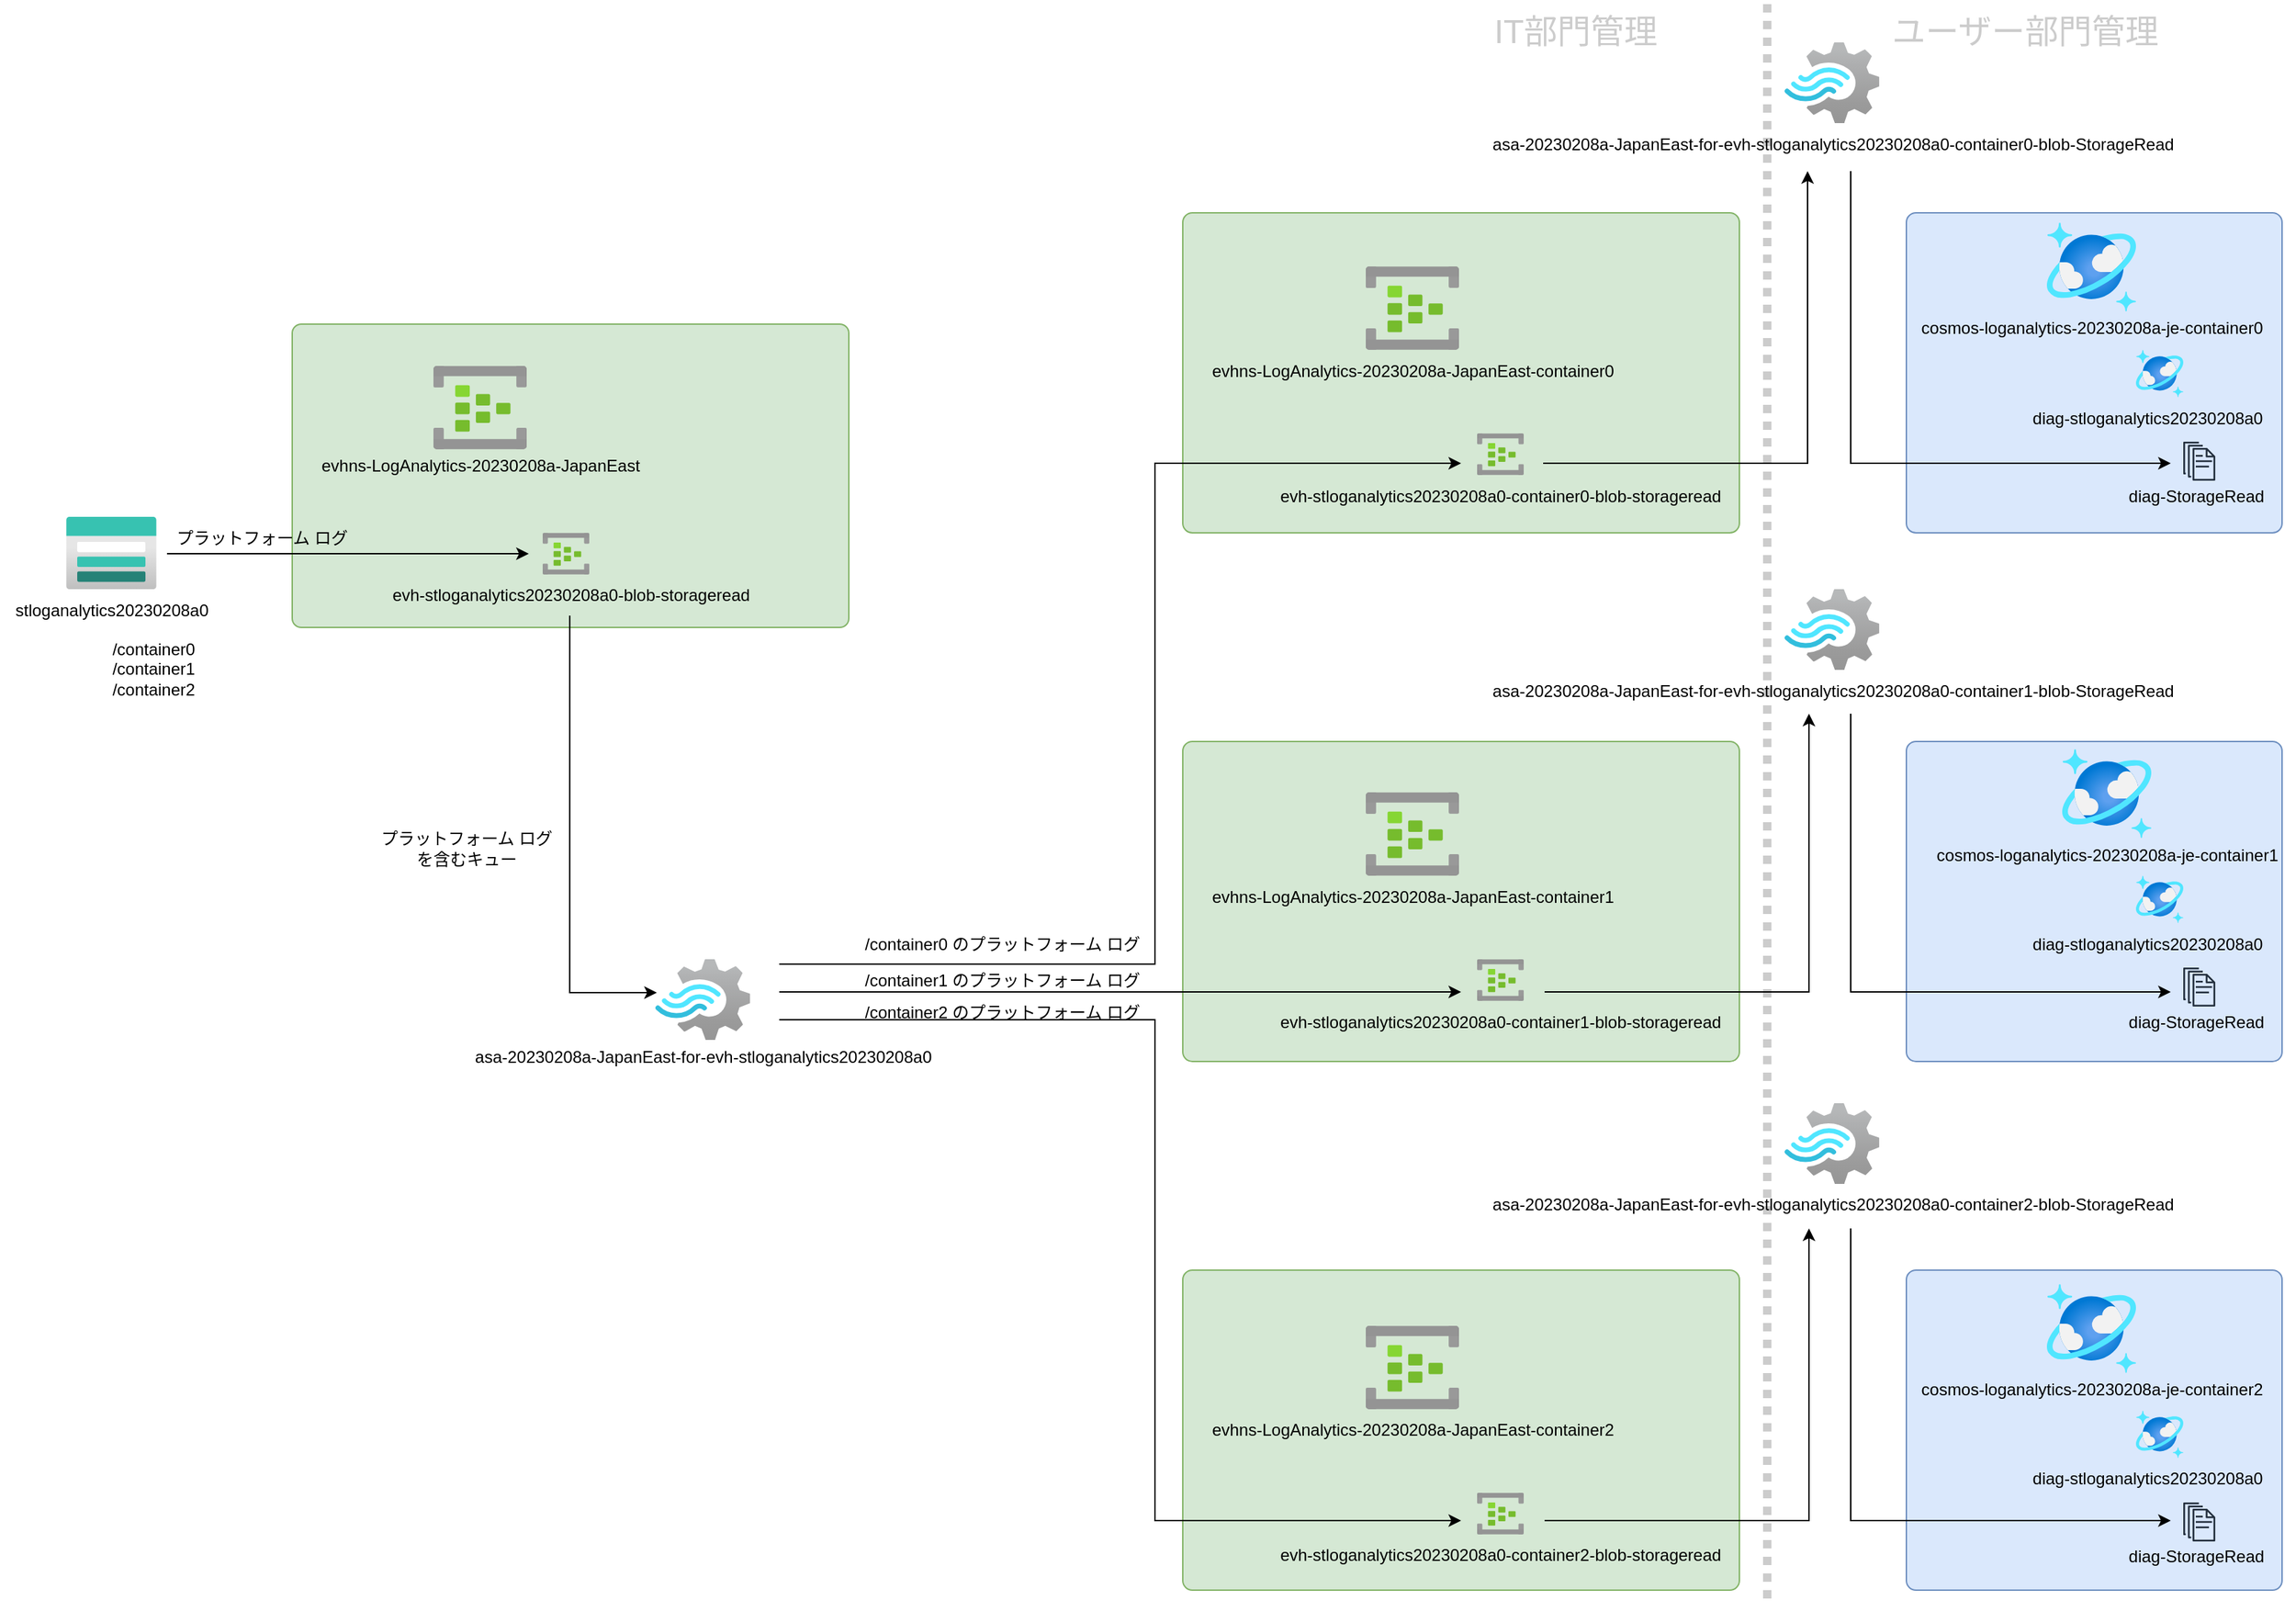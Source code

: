 <mxfile version="20.8.16" type="device"><diagram name="Page-1" id="PZ0R6XRBwyzeEu-amtMe"><mxGraphModel dx="568" dy="372" grid="1" gridSize="10" guides="1" tooltips="1" connect="1" arrows="1" fold="1" page="1" pageScale="1" pageWidth="1654" pageHeight="1169" math="0" shadow="0"><root><mxCell id="0"/><mxCell id="1" parent="0"/><mxCell id="VyJ30scYD1uL5-Xaa84x-81" value="" style="edgeStyle=none;orthogonalLoop=1;jettySize=auto;html=1;rounded=0;endArrow=none;endFill=0;strokeWidth=6;dashed=1;strokeColor=#CCCCCC;dashPattern=1 1;" edge="1" parent="1"><mxGeometry width="80" relative="1" as="geometry"><mxPoint x="1270" y="10" as="sourcePoint"/><mxPoint x="1270" y="1160" as="targetPoint"/><Array as="points"/></mxGeometry></mxCell><mxCell id="VyJ30scYD1uL5-Xaa84x-74" value="" style="rounded=1;whiteSpace=wrap;html=1;fillColor=#d5e8d4;strokeColor=#82b366;arcSize=3;fillStyle=auto;" vertex="1" parent="1"><mxGeometry x="210" y="240" width="400" height="218" as="geometry"/></mxCell><mxCell id="VyJ30scYD1uL5-Xaa84x-73" value="" style="rounded=1;whiteSpace=wrap;html=1;fillColor=#d5e8d4;strokeColor=#82b366;arcSize=3;fillStyle=auto;" vertex="1" parent="1"><mxGeometry x="850" y="920" width="400" height="230" as="geometry"/></mxCell><mxCell id="VyJ30scYD1uL5-Xaa84x-71" value="" style="rounded=1;whiteSpace=wrap;html=1;fillColor=#d5e8d4;strokeColor=#82b366;arcSize=3;fillStyle=auto;" vertex="1" parent="1"><mxGeometry x="850" y="160" width="400" height="230" as="geometry"/></mxCell><mxCell id="VyJ30scYD1uL5-Xaa84x-70" value="" style="rounded=1;whiteSpace=wrap;html=1;fillColor=#d5e8d4;strokeColor=#82b366;arcSize=3;fillStyle=auto;" vertex="1" parent="1"><mxGeometry x="850" y="540" width="400" height="230" as="geometry"/></mxCell><mxCell id="VyJ30scYD1uL5-Xaa84x-69" value="" style="rounded=1;whiteSpace=wrap;html=1;fillColor=#dae8fc;strokeColor=#6c8ebf;arcSize=3;fillStyle=auto;" vertex="1" parent="1"><mxGeometry x="1370" y="920" width="270" height="230" as="geometry"/></mxCell><mxCell id="VyJ30scYD1uL5-Xaa84x-68" value="" style="rounded=1;whiteSpace=wrap;html=1;fillColor=#dae8fc;strokeColor=#6c8ebf;arcSize=3;fillStyle=auto;" vertex="1" parent="1"><mxGeometry x="1370" y="540" width="270" height="230" as="geometry"/></mxCell><mxCell id="VyJ30scYD1uL5-Xaa84x-67" value="" style="rounded=1;whiteSpace=wrap;html=1;fillColor=#dae8fc;strokeColor=#6c8ebf;arcSize=3;fillStyle=auto;" vertex="1" parent="1"><mxGeometry x="1370" y="160" width="270" height="230" as="geometry"/></mxCell><mxCell id="VyJ30scYD1uL5-Xaa84x-1" value="" style="aspect=fixed;html=1;points=[];align=center;image;fontSize=12;image=img/lib/azure2/storage/Storage_Accounts.svg;" vertex="1" parent="1"><mxGeometry x="47.5" y="378.5" width="65" height="52" as="geometry"/></mxCell><mxCell id="VyJ30scYD1uL5-Xaa84x-2" value="" style="aspect=fixed;html=1;points=[];align=center;image;fontSize=12;image=img/lib/azure2/analytics/Event_Hubs.svg;" vertex="1" parent="1"><mxGeometry x="311.5" y="270" width="67" height="60" as="geometry"/></mxCell><mxCell id="VyJ30scYD1uL5-Xaa84x-3" value="" style="aspect=fixed;html=1;points=[];align=center;image;fontSize=12;image=img/lib/azure2/iot/Event_Hubs.svg;" vertex="1" parent="1"><mxGeometry x="390" y="390" width="33.5" height="30" as="geometry"/></mxCell><mxCell id="VyJ30scYD1uL5-Xaa84x-4" value="" style="aspect=fixed;html=1;points=[];align=center;image;fontSize=12;image=img/lib/azure2/analytics/Stream_Analytics_Jobs.svg;" vertex="1" parent="1"><mxGeometry x="471" y="696.5" width="68" height="58.0" as="geometry"/></mxCell><mxCell id="VyJ30scYD1uL5-Xaa84x-5" value="" style="aspect=fixed;html=1;points=[];align=center;image;fontSize=12;image=img/lib/azure2/analytics/Event_Hubs.svg;" vertex="1" parent="1"><mxGeometry x="981.5" y="198.5" width="67" height="60" as="geometry"/></mxCell><mxCell id="VyJ30scYD1uL5-Xaa84x-6" value="" style="aspect=fixed;html=1;points=[];align=center;image;fontSize=12;image=img/lib/azure2/iot/Event_Hubs.svg;" vertex="1" parent="1"><mxGeometry x="1061.5" y="318.5" width="33.5" height="30" as="geometry"/></mxCell><mxCell id="VyJ30scYD1uL5-Xaa84x-10" value="" style="aspect=fixed;html=1;points=[];align=center;image;fontSize=12;image=img/lib/azure2/analytics/Stream_Analytics_Jobs.svg;" vertex="1" parent="1"><mxGeometry x="1282.5" y="37.5" width="68" height="58.0" as="geometry"/></mxCell><mxCell id="VyJ30scYD1uL5-Xaa84x-12" value="" style="aspect=fixed;html=1;points=[];align=center;image;fontSize=12;image=img/lib/azure2/databases/Azure_Cosmos_DB.svg;" vertex="1" parent="1"><mxGeometry x="1471" y="167" width="64" height="64" as="geometry"/></mxCell><mxCell id="VyJ30scYD1uL5-Xaa84x-15" value="stloganalytics20230208a0" style="text;html=1;align=center;verticalAlign=middle;resizable=0;points=[];autosize=1;strokeColor=none;fillColor=none;" vertex="1" parent="1"><mxGeometry y="430.5" width="160" height="30" as="geometry"/></mxCell><mxCell id="VyJ30scYD1uL5-Xaa84x-16" value="evhns-LogAnalytics-20230208a-JapanEast" style="text;html=1;align=center;verticalAlign=middle;resizable=0;points=[];autosize=1;strokeColor=none;fillColor=none;" vertex="1" parent="1"><mxGeometry x="220" y="327" width="250" height="30" as="geometry"/></mxCell><mxCell id="VyJ30scYD1uL5-Xaa84x-17" value="evh-stloganalytics20230208a0-blob-storageread" style="text;html=1;align=center;verticalAlign=middle;resizable=0;points=[];autosize=1;strokeColor=none;fillColor=none;" vertex="1" parent="1"><mxGeometry x="270" y="420" width="280" height="30" as="geometry"/></mxCell><mxCell id="VyJ30scYD1uL5-Xaa84x-18" value="asa-20230208a-JapanEast-for-evh-stloganalytics20230208a0" style="text;html=1;align=center;verticalAlign=middle;resizable=0;points=[];autosize=1;strokeColor=none;fillColor=none;" vertex="1" parent="1"><mxGeometry x="330" y="751.5" width="350" height="30" as="geometry"/></mxCell><mxCell id="VyJ30scYD1uL5-Xaa84x-19" value="evhns-LogAnalytics-20230208a-JapanEast-container0" style="text;html=1;align=center;verticalAlign=middle;resizable=0;points=[];autosize=1;strokeColor=none;fillColor=none;" vertex="1" parent="1"><mxGeometry x="860" y="258.5" width="310" height="30" as="geometry"/></mxCell><mxCell id="VyJ30scYD1uL5-Xaa84x-20" value="evh-stloganalytics20230208a0-container0-blob-storageread" style="text;html=1;align=center;verticalAlign=middle;resizable=0;points=[];autosize=1;strokeColor=none;fillColor=none;" vertex="1" parent="1"><mxGeometry x="908.25" y="348.5" width="340" height="30" as="geometry"/></mxCell><mxCell id="VyJ30scYD1uL5-Xaa84x-21" value="" style="aspect=fixed;html=1;points=[];align=center;image;fontSize=12;image=img/lib/azure2/analytics/Event_Hubs.svg;" vertex="1" parent="1"><mxGeometry x="981.5" y="576.5" width="67" height="60" as="geometry"/></mxCell><mxCell id="VyJ30scYD1uL5-Xaa84x-22" value="" style="aspect=fixed;html=1;points=[];align=center;image;fontSize=12;image=img/lib/azure2/iot/Event_Hubs.svg;" vertex="1" parent="1"><mxGeometry x="1061.5" y="696.5" width="33.5" height="30" as="geometry"/></mxCell><mxCell id="VyJ30scYD1uL5-Xaa84x-23" value="evhns-LogAnalytics-20230208a-JapanEast-container1" style="text;html=1;align=center;verticalAlign=middle;resizable=0;points=[];autosize=1;strokeColor=none;fillColor=none;" vertex="1" parent="1"><mxGeometry x="860" y="636.5" width="310" height="30" as="geometry"/></mxCell><mxCell id="VyJ30scYD1uL5-Xaa84x-24" value="evh-stloganalytics20230208a0-container1-blob-storageread" style="text;html=1;align=center;verticalAlign=middle;resizable=0;points=[];autosize=1;strokeColor=none;fillColor=none;" vertex="1" parent="1"><mxGeometry x="908.25" y="726.5" width="340" height="30" as="geometry"/></mxCell><mxCell id="VyJ30scYD1uL5-Xaa84x-25" value="" style="aspect=fixed;html=1;points=[];align=center;image;fontSize=12;image=img/lib/azure2/analytics/Event_Hubs.svg;" vertex="1" parent="1"><mxGeometry x="981.5" y="960" width="67" height="60" as="geometry"/></mxCell><mxCell id="VyJ30scYD1uL5-Xaa84x-26" value="" style="aspect=fixed;html=1;points=[];align=center;image;fontSize=12;image=img/lib/azure2/iot/Event_Hubs.svg;" vertex="1" parent="1"><mxGeometry x="1061.5" y="1080" width="33.5" height="30" as="geometry"/></mxCell><mxCell id="VyJ30scYD1uL5-Xaa84x-27" value="evhns-LogAnalytics-20230208a-JapanEast-container2" style="text;html=1;align=center;verticalAlign=middle;resizable=0;points=[];autosize=1;strokeColor=none;fillColor=none;" vertex="1" parent="1"><mxGeometry x="860" y="1020" width="310" height="30" as="geometry"/></mxCell><mxCell id="VyJ30scYD1uL5-Xaa84x-28" value="evh-stloganalytics20230208a0-container2-blob-storageread" style="text;html=1;align=center;verticalAlign=middle;resizable=0;points=[];autosize=1;strokeColor=none;fillColor=none;" vertex="1" parent="1"><mxGeometry x="908.25" y="1110" width="340" height="30" as="geometry"/></mxCell><mxCell id="VyJ30scYD1uL5-Xaa84x-29" value="asa-20230208a-JapanEast-for-evh-stloganalytics20230208a0-container0-blob-StorageRead" style="text;html=1;align=center;verticalAlign=middle;resizable=0;points=[];autosize=1;strokeColor=none;fillColor=none;" vertex="1" parent="1"><mxGeometry x="1061.5" y="95.5" width="510" height="30" as="geometry"/></mxCell><mxCell id="VyJ30scYD1uL5-Xaa84x-30" value="cosmos-loganalytics-20230208a-je-container0" style="text;html=1;align=center;verticalAlign=middle;resizable=0;points=[];autosize=1;strokeColor=none;fillColor=none;" vertex="1" parent="1"><mxGeometry x="1368" y="228" width="270" height="30" as="geometry"/></mxCell><mxCell id="VyJ30scYD1uL5-Xaa84x-31" value="" style="aspect=fixed;html=1;points=[];align=center;image;fontSize=12;image=img/lib/azure2/analytics/Stream_Analytics_Jobs.svg;" vertex="1" parent="1"><mxGeometry x="1282.5" y="430.5" width="68" height="58.0" as="geometry"/></mxCell><mxCell id="VyJ30scYD1uL5-Xaa84x-32" value="" style="aspect=fixed;html=1;points=[];align=center;image;fontSize=12;image=img/lib/azure2/databases/Azure_Cosmos_DB.svg;" vertex="1" parent="1"><mxGeometry x="1482" y="545.5" width="64" height="64" as="geometry"/></mxCell><mxCell id="VyJ30scYD1uL5-Xaa84x-33" value="asa-20230208a-JapanEast-for-evh-stloganalytics20230208a0-container1-blob-StorageRead" style="text;html=1;align=center;verticalAlign=middle;resizable=0;points=[];autosize=1;strokeColor=none;fillColor=none;" vertex="1" parent="1"><mxGeometry x="1061.5" y="488.5" width="510" height="30" as="geometry"/></mxCell><mxCell id="VyJ30scYD1uL5-Xaa84x-34" value="cosmos-loganalytics-20230208a-je-container1" style="text;html=1;align=center;verticalAlign=middle;resizable=0;points=[];autosize=1;strokeColor=none;fillColor=none;" vertex="1" parent="1"><mxGeometry x="1379" y="606.5" width="270" height="30" as="geometry"/></mxCell><mxCell id="VyJ30scYD1uL5-Xaa84x-35" value="" style="aspect=fixed;html=1;points=[];align=center;image;fontSize=12;image=img/lib/azure2/analytics/Stream_Analytics_Jobs.svg;" vertex="1" parent="1"><mxGeometry x="1282.5" y="800" width="68" height="58.0" as="geometry"/></mxCell><mxCell id="VyJ30scYD1uL5-Xaa84x-36" value="" style="aspect=fixed;html=1;points=[];align=center;image;fontSize=12;image=img/lib/azure2/databases/Azure_Cosmos_DB.svg;" vertex="1" parent="1"><mxGeometry x="1471" y="930" width="64" height="64" as="geometry"/></mxCell><mxCell id="VyJ30scYD1uL5-Xaa84x-37" value="asa-20230208a-JapanEast-for-evh-stloganalytics20230208a0-container2-blob-StorageRead" style="text;html=1;align=center;verticalAlign=middle;resizable=0;points=[];autosize=1;strokeColor=none;fillColor=none;" vertex="1" parent="1"><mxGeometry x="1061.5" y="858" width="510" height="30" as="geometry"/></mxCell><mxCell id="VyJ30scYD1uL5-Xaa84x-38" value="cosmos-loganalytics-20230208a-je-container2" style="text;html=1;align=center;verticalAlign=middle;resizable=0;points=[];autosize=1;strokeColor=none;fillColor=none;" vertex="1" parent="1"><mxGeometry x="1368" y="991" width="270" height="30" as="geometry"/></mxCell><mxCell id="VyJ30scYD1uL5-Xaa84x-39" value="" style="aspect=fixed;html=1;points=[];align=center;image;fontSize=12;image=img/lib/azure2/databases/Azure_Cosmos_DB.svg;" vertex="1" parent="1"><mxGeometry x="1535" y="258.5" width="34" height="34" as="geometry"/></mxCell><mxCell id="VyJ30scYD1uL5-Xaa84x-40" value="diag-stloganalytics20230208a0" style="text;html=1;align=center;verticalAlign=middle;resizable=0;points=[];autosize=1;strokeColor=none;fillColor=none;" vertex="1" parent="1"><mxGeometry x="1448" y="292.5" width="190" height="30" as="geometry"/></mxCell><mxCell id="VyJ30scYD1uL5-Xaa84x-41" value="" style="sketch=0;outlineConnect=0;fontColor=#232F3E;gradientColor=none;fillColor=#232F3D;strokeColor=none;dashed=0;verticalLabelPosition=bottom;verticalAlign=top;align=center;html=1;fontSize=12;fontStyle=0;aspect=fixed;pointerEvents=1;shape=mxgraph.aws4.documents;" vertex="1" parent="1"><mxGeometry x="1569" y="324.5" width="22.97" height="28" as="geometry"/></mxCell><mxCell id="VyJ30scYD1uL5-Xaa84x-42" value="diag-StorageRead" style="text;html=1;align=center;verticalAlign=middle;resizable=0;points=[];autosize=1;strokeColor=none;fillColor=none;" vertex="1" parent="1"><mxGeometry x="1518" y="348.5" width="120" height="30" as="geometry"/></mxCell><mxCell id="VyJ30scYD1uL5-Xaa84x-43" value="" style="aspect=fixed;html=1;points=[];align=center;image;fontSize=12;image=img/lib/azure2/databases/Azure_Cosmos_DB.svg;" vertex="1" parent="1"><mxGeometry x="1535" y="636.5" width="34" height="34" as="geometry"/></mxCell><mxCell id="VyJ30scYD1uL5-Xaa84x-44" value="diag-stloganalytics20230208a0" style="text;html=1;align=center;verticalAlign=middle;resizable=0;points=[];autosize=1;strokeColor=none;fillColor=none;" vertex="1" parent="1"><mxGeometry x="1448" y="670.5" width="190" height="30" as="geometry"/></mxCell><mxCell id="VyJ30scYD1uL5-Xaa84x-45" value="" style="sketch=0;outlineConnect=0;fontColor=#232F3E;gradientColor=none;fillColor=#232F3D;strokeColor=none;dashed=0;verticalLabelPosition=bottom;verticalAlign=top;align=center;html=1;fontSize=12;fontStyle=0;aspect=fixed;pointerEvents=1;shape=mxgraph.aws4.documents;" vertex="1" parent="1"><mxGeometry x="1569" y="702.5" width="22.97" height="28" as="geometry"/></mxCell><mxCell id="VyJ30scYD1uL5-Xaa84x-46" value="diag-StorageRead" style="text;html=1;align=center;verticalAlign=middle;resizable=0;points=[];autosize=1;strokeColor=none;fillColor=none;" vertex="1" parent="1"><mxGeometry x="1518" y="726.5" width="120" height="30" as="geometry"/></mxCell><mxCell id="VyJ30scYD1uL5-Xaa84x-47" value="" style="aspect=fixed;html=1;points=[];align=center;image;fontSize=12;image=img/lib/azure2/databases/Azure_Cosmos_DB.svg;" vertex="1" parent="1"><mxGeometry x="1535" y="1021" width="34" height="34" as="geometry"/></mxCell><mxCell id="VyJ30scYD1uL5-Xaa84x-48" value="diag-stloganalytics20230208a0" style="text;html=1;align=center;verticalAlign=middle;resizable=0;points=[];autosize=1;strokeColor=none;fillColor=none;" vertex="1" parent="1"><mxGeometry x="1448" y="1055" width="190" height="30" as="geometry"/></mxCell><mxCell id="VyJ30scYD1uL5-Xaa84x-49" value="" style="sketch=0;outlineConnect=0;fontColor=#232F3E;gradientColor=none;fillColor=#232F3D;strokeColor=none;dashed=0;verticalLabelPosition=bottom;verticalAlign=top;align=center;html=1;fontSize=12;fontStyle=0;aspect=fixed;pointerEvents=1;shape=mxgraph.aws4.documents;" vertex="1" parent="1"><mxGeometry x="1569" y="1087" width="22.97" height="28" as="geometry"/></mxCell><mxCell id="VyJ30scYD1uL5-Xaa84x-50" value="diag-StorageRead" style="text;html=1;align=center;verticalAlign=middle;resizable=0;points=[];autosize=1;strokeColor=none;fillColor=none;" vertex="1" parent="1"><mxGeometry x="1518" y="1111" width="120" height="30" as="geometry"/></mxCell><mxCell id="VyJ30scYD1uL5-Xaa84x-51" value="" style="edgeStyle=none;orthogonalLoop=1;jettySize=auto;html=1;rounded=0;" edge="1" parent="1"><mxGeometry width="80" relative="1" as="geometry"><mxPoint x="120" y="405" as="sourcePoint"/><mxPoint x="380" y="405" as="targetPoint"/><Array as="points"/></mxGeometry></mxCell><mxCell id="VyJ30scYD1uL5-Xaa84x-52" value="" style="edgeStyle=orthogonalEdgeStyle;orthogonalLoop=1;jettySize=auto;html=1;rounded=0;exitX=0.498;exitY=0.983;exitDx=0;exitDy=0;exitPerimeter=0;entryX=0.015;entryY=0.414;entryDx=0;entryDy=0;entryPerimeter=0;" edge="1" parent="1" source="VyJ30scYD1uL5-Xaa84x-17" target="VyJ30scYD1uL5-Xaa84x-4"><mxGeometry width="80" relative="1" as="geometry"><mxPoint x="850" y="540" as="sourcePoint"/><mxPoint x="930" y="540" as="targetPoint"/></mxGeometry></mxCell><mxCell id="VyJ30scYD1uL5-Xaa84x-53" value="" style="edgeStyle=orthogonalEdgeStyle;orthogonalLoop=1;jettySize=auto;html=1;rounded=0;" edge="1" parent="1"><mxGeometry width="80" relative="1" as="geometry"><mxPoint x="560" y="720" as="sourcePoint"/><mxPoint x="1050" y="720" as="targetPoint"/><Array as="points"><mxPoint x="670" y="720"/></Array></mxGeometry></mxCell><mxCell id="VyJ30scYD1uL5-Xaa84x-54" value="" style="edgeStyle=orthogonalEdgeStyle;orthogonalLoop=1;jettySize=auto;html=1;rounded=0;" edge="1" parent="1"><mxGeometry width="80" relative="1" as="geometry"><mxPoint x="560" y="700" as="sourcePoint"/><mxPoint x="1050" y="340" as="targetPoint"/><Array as="points"><mxPoint x="560" y="700"/><mxPoint x="830" y="700"/><mxPoint x="830" y="340"/></Array></mxGeometry></mxCell><mxCell id="VyJ30scYD1uL5-Xaa84x-55" value="" style="edgeStyle=orthogonalEdgeStyle;orthogonalLoop=1;jettySize=auto;html=1;rounded=0;" edge="1" parent="1"><mxGeometry width="80" relative="1" as="geometry"><mxPoint x="560" y="740" as="sourcePoint"/><mxPoint x="1050" y="1100" as="targetPoint"/><Array as="points"><mxPoint x="830" y="740"/><mxPoint x="830" y="1100"/></Array></mxGeometry></mxCell><mxCell id="VyJ30scYD1uL5-Xaa84x-60" value="" style="edgeStyle=orthogonalEdgeStyle;orthogonalLoop=1;jettySize=auto;html=1;rounded=0;" edge="1" parent="1"><mxGeometry width="80" relative="1" as="geometry"><mxPoint x="1109" y="340" as="sourcePoint"/><mxPoint x="1299" y="130" as="targetPoint"/><Array as="points"><mxPoint x="1299" y="340"/><mxPoint x="1299" y="140"/></Array></mxGeometry></mxCell><mxCell id="VyJ30scYD1uL5-Xaa84x-61" value="" style="edgeStyle=orthogonalEdgeStyle;orthogonalLoop=1;jettySize=auto;html=1;rounded=0;" edge="1" parent="1"><mxGeometry width="80" relative="1" as="geometry"><mxPoint x="1330" y="130" as="sourcePoint"/><mxPoint x="1560" y="340" as="targetPoint"/><Array as="points"><mxPoint x="1330" y="130"/><mxPoint x="1330" y="340"/></Array></mxGeometry></mxCell><mxCell id="VyJ30scYD1uL5-Xaa84x-62" value="" style="edgeStyle=orthogonalEdgeStyle;orthogonalLoop=1;jettySize=auto;html=1;rounded=0;" edge="1" parent="1"><mxGeometry width="80" relative="1" as="geometry"><mxPoint x="1110" y="720" as="sourcePoint"/><mxPoint x="1300" y="520" as="targetPoint"/><Array as="points"><mxPoint x="1300" y="720"/><mxPoint x="1300" y="520"/></Array></mxGeometry></mxCell><mxCell id="VyJ30scYD1uL5-Xaa84x-63" value="" style="edgeStyle=orthogonalEdgeStyle;orthogonalLoop=1;jettySize=auto;html=1;rounded=0;" edge="1" parent="1"><mxGeometry width="80" relative="1" as="geometry"><mxPoint x="1330" y="520" as="sourcePoint"/><mxPoint x="1560" y="720" as="targetPoint"/><Array as="points"><mxPoint x="1330" y="520"/><mxPoint x="1330" y="720"/></Array></mxGeometry></mxCell><mxCell id="VyJ30scYD1uL5-Xaa84x-64" value="" style="edgeStyle=orthogonalEdgeStyle;orthogonalLoop=1;jettySize=auto;html=1;rounded=0;" edge="1" parent="1"><mxGeometry width="80" relative="1" as="geometry"><mxPoint x="1110" y="1100" as="sourcePoint"/><mxPoint x="1300" y="890" as="targetPoint"/><Array as="points"><mxPoint x="1300" y="1100"/><mxPoint x="1300" y="890"/></Array></mxGeometry></mxCell><mxCell id="VyJ30scYD1uL5-Xaa84x-65" value="" style="edgeStyle=orthogonalEdgeStyle;orthogonalLoop=1;jettySize=auto;html=1;rounded=0;" edge="1" parent="1"><mxGeometry width="80" relative="1" as="geometry"><mxPoint x="1330" y="890" as="sourcePoint"/><mxPoint x="1560" y="1100" as="targetPoint"/><Array as="points"><mxPoint x="1330" y="890"/><mxPoint x="1330" y="1100"/></Array></mxGeometry></mxCell><mxCell id="VyJ30scYD1uL5-Xaa84x-75" value="プラットフォーム ログ" style="text;html=1;align=center;verticalAlign=middle;resizable=0;points=[];autosize=1;strokeColor=none;fillColor=none;" vertex="1" parent="1"><mxGeometry x="112.5" y="378.5" width="150" height="30" as="geometry"/></mxCell><mxCell id="VyJ30scYD1uL5-Xaa84x-76" value="/container0&lt;br&gt;/container1&lt;br&gt;/container2" style="text;html=1;align=center;verticalAlign=middle;resizable=0;points=[];autosize=1;strokeColor=none;fillColor=none;" vertex="1" parent="1"><mxGeometry x="70" y="458" width="80" height="60" as="geometry"/></mxCell><mxCell id="VyJ30scYD1uL5-Xaa84x-77" value="/container0 のプラットフォーム ログ" style="text;html=1;align=center;verticalAlign=middle;resizable=0;points=[];autosize=1;strokeColor=none;fillColor=none;" vertex="1" parent="1"><mxGeometry x="610" y="670.5" width="220" height="30" as="geometry"/></mxCell><mxCell id="VyJ30scYD1uL5-Xaa84x-78" value="/container1 のプラットフォーム ログ" style="text;html=1;align=center;verticalAlign=middle;resizable=0;points=[];autosize=1;strokeColor=none;fillColor=none;" vertex="1" parent="1"><mxGeometry x="610" y="696.5" width="220" height="30" as="geometry"/></mxCell><mxCell id="VyJ30scYD1uL5-Xaa84x-79" value="/container2 のプラットフォーム ログ" style="text;html=1;align=center;verticalAlign=middle;resizable=0;points=[];autosize=1;strokeColor=none;fillColor=none;" vertex="1" parent="1"><mxGeometry x="610" y="720" width="220" height="30" as="geometry"/></mxCell><mxCell id="VyJ30scYD1uL5-Xaa84x-80" value="プラットフォーム ログ&lt;br&gt;を含むキュー" style="text;html=1;align=center;verticalAlign=middle;resizable=0;points=[];autosize=1;strokeColor=none;fillColor=none;" vertex="1" parent="1"><mxGeometry x="260" y="596.5" width="150" height="40" as="geometry"/></mxCell><mxCell id="VyJ30scYD1uL5-Xaa84x-82" value="&lt;font color=&quot;#cccccc&quot; style=&quot;font-size: 24px;&quot;&gt;IT部門管理&lt;/font&gt;" style="text;html=1;align=center;verticalAlign=middle;resizable=0;points=[];autosize=1;strokeColor=none;fillColor=none;fontSize=24;" vertex="1" parent="1"><mxGeometry x="1061.5" y="10" width="140" height="40" as="geometry"/></mxCell><mxCell id="VyJ30scYD1uL5-Xaa84x-83" value="&lt;font color=&quot;#cccccc&quot; style=&quot;font-size: 24px;&quot;&gt;ユーザー部門管理&lt;/font&gt;" style="text;html=1;align=center;verticalAlign=middle;resizable=0;points=[];autosize=1;strokeColor=none;fillColor=none;fontSize=24;" vertex="1" parent="1"><mxGeometry x="1350" y="10" width="210" height="40" as="geometry"/></mxCell></root></mxGraphModel></diagram></mxfile>